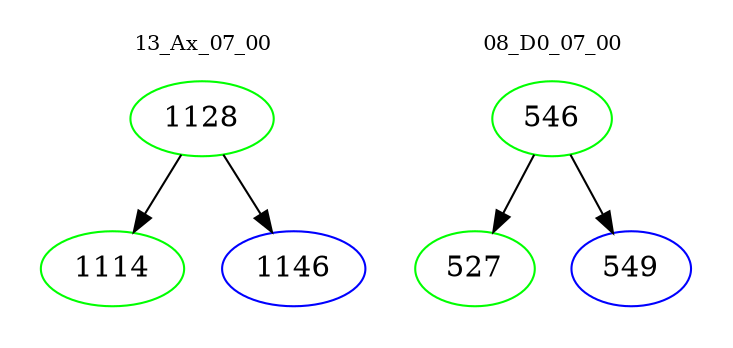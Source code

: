 digraph{
subgraph cluster_0 {
color = white
label = "13_Ax_07_00";
fontsize=10;
T0_1128 [label="1128", color="green"]
T0_1128 -> T0_1114 [color="black"]
T0_1114 [label="1114", color="green"]
T0_1128 -> T0_1146 [color="black"]
T0_1146 [label="1146", color="blue"]
}
subgraph cluster_1 {
color = white
label = "08_D0_07_00";
fontsize=10;
T1_546 [label="546", color="green"]
T1_546 -> T1_527 [color="black"]
T1_527 [label="527", color="green"]
T1_546 -> T1_549 [color="black"]
T1_549 [label="549", color="blue"]
}
}
